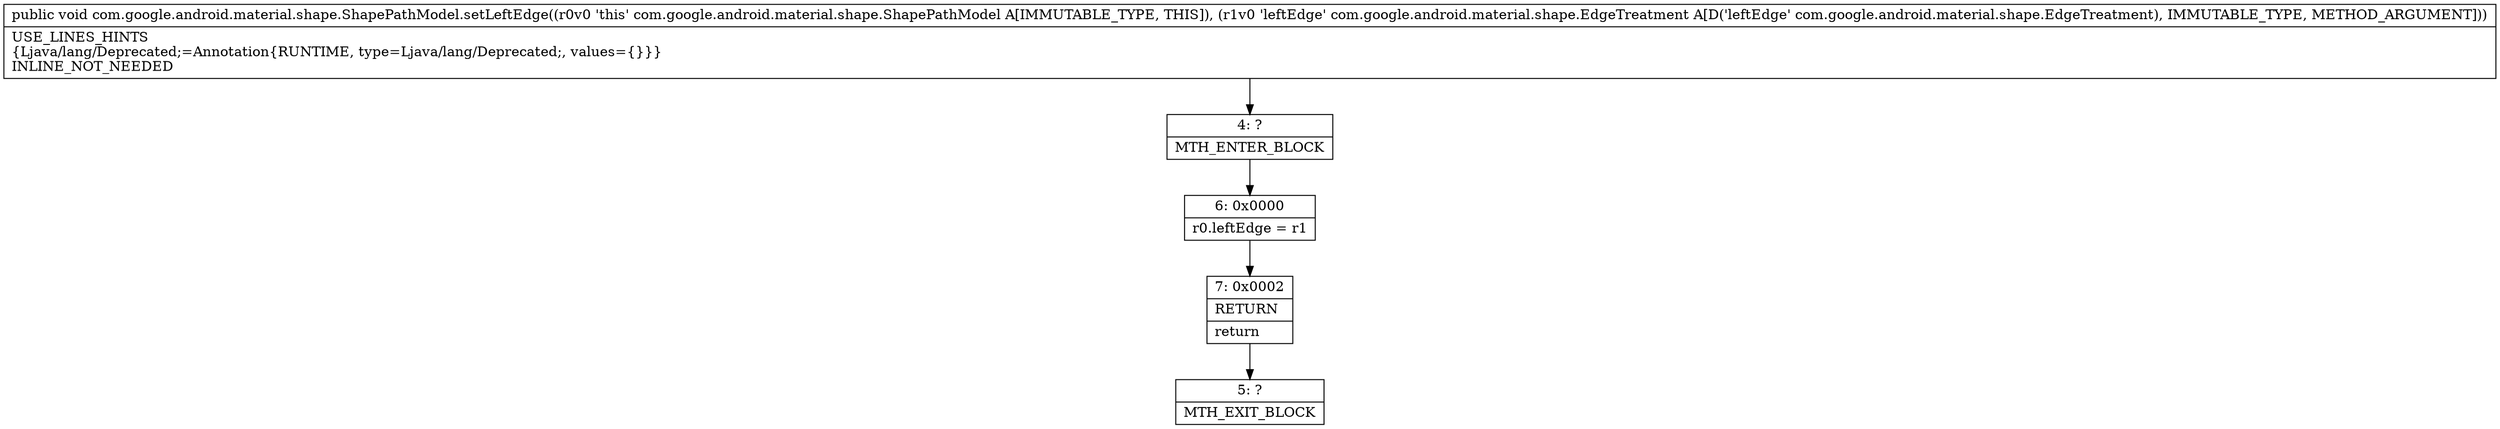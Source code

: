 digraph "CFG forcom.google.android.material.shape.ShapePathModel.setLeftEdge(Lcom\/google\/android\/material\/shape\/EdgeTreatment;)V" {
Node_4 [shape=record,label="{4\:\ ?|MTH_ENTER_BLOCK\l}"];
Node_6 [shape=record,label="{6\:\ 0x0000|r0.leftEdge = r1\l}"];
Node_7 [shape=record,label="{7\:\ 0x0002|RETURN\l|return\l}"];
Node_5 [shape=record,label="{5\:\ ?|MTH_EXIT_BLOCK\l}"];
MethodNode[shape=record,label="{public void com.google.android.material.shape.ShapePathModel.setLeftEdge((r0v0 'this' com.google.android.material.shape.ShapePathModel A[IMMUTABLE_TYPE, THIS]), (r1v0 'leftEdge' com.google.android.material.shape.EdgeTreatment A[D('leftEdge' com.google.android.material.shape.EdgeTreatment), IMMUTABLE_TYPE, METHOD_ARGUMENT]))  | USE_LINES_HINTS\l\{Ljava\/lang\/Deprecated;=Annotation\{RUNTIME, type=Ljava\/lang\/Deprecated;, values=\{\}\}\}\lINLINE_NOT_NEEDED\l}"];
MethodNode -> Node_4;Node_4 -> Node_6;
Node_6 -> Node_7;
Node_7 -> Node_5;
}


